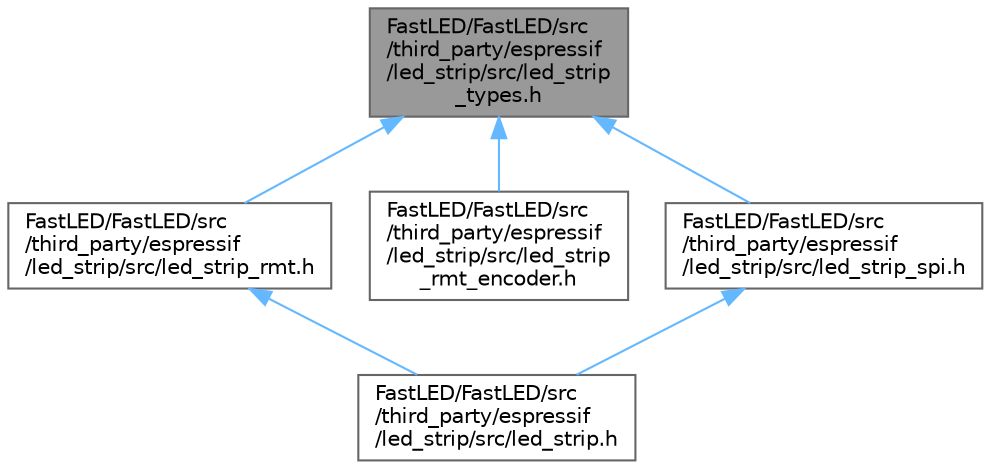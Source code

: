 digraph "FastLED/FastLED/src/third_party/espressif/led_strip/src/led_strip_types.h"
{
 // LATEX_PDF_SIZE
  bgcolor="transparent";
  edge [fontname=Helvetica,fontsize=10,labelfontname=Helvetica,labelfontsize=10];
  node [fontname=Helvetica,fontsize=10,shape=box,height=0.2,width=0.4];
  Node1 [id="Node000001",label="FastLED/FastLED/src\l/third_party/espressif\l/led_strip/src/led_strip\l_types.h",height=0.2,width=0.4,color="gray40", fillcolor="grey60", style="filled", fontcolor="black",tooltip=" "];
  Node1 -> Node2 [id="edge1_Node000001_Node000002",dir="back",color="steelblue1",style="solid",tooltip=" "];
  Node2 [id="Node000002",label="FastLED/FastLED/src\l/third_party/espressif\l/led_strip/src/led_strip_rmt.h",height=0.2,width=0.4,color="grey40", fillcolor="white", style="filled",URL="$da/d7c/led__strip__rmt_8h.html",tooltip=" "];
  Node2 -> Node3 [id="edge2_Node000002_Node000003",dir="back",color="steelblue1",style="solid",tooltip=" "];
  Node3 [id="Node000003",label="FastLED/FastLED/src\l/third_party/espressif\l/led_strip/src/led_strip.h",height=0.2,width=0.4,color="grey40", fillcolor="white", style="filled",URL="$df/d6e/led__strip_8h.html",tooltip=" "];
  Node1 -> Node4 [id="edge3_Node000001_Node000004",dir="back",color="steelblue1",style="solid",tooltip=" "];
  Node4 [id="Node000004",label="FastLED/FastLED/src\l/third_party/espressif\l/led_strip/src/led_strip\l_rmt_encoder.h",height=0.2,width=0.4,color="grey40", fillcolor="white", style="filled",URL="$d3/d70/led__strip__rmt__encoder_8h.html",tooltip=" "];
  Node1 -> Node5 [id="edge4_Node000001_Node000005",dir="back",color="steelblue1",style="solid",tooltip=" "];
  Node5 [id="Node000005",label="FastLED/FastLED/src\l/third_party/espressif\l/led_strip/src/led_strip_spi.h",height=0.2,width=0.4,color="grey40", fillcolor="white", style="filled",URL="$db/d8e/led__strip__spi_8h.html",tooltip=" "];
  Node5 -> Node3 [id="edge5_Node000005_Node000003",dir="back",color="steelblue1",style="solid",tooltip=" "];
}
